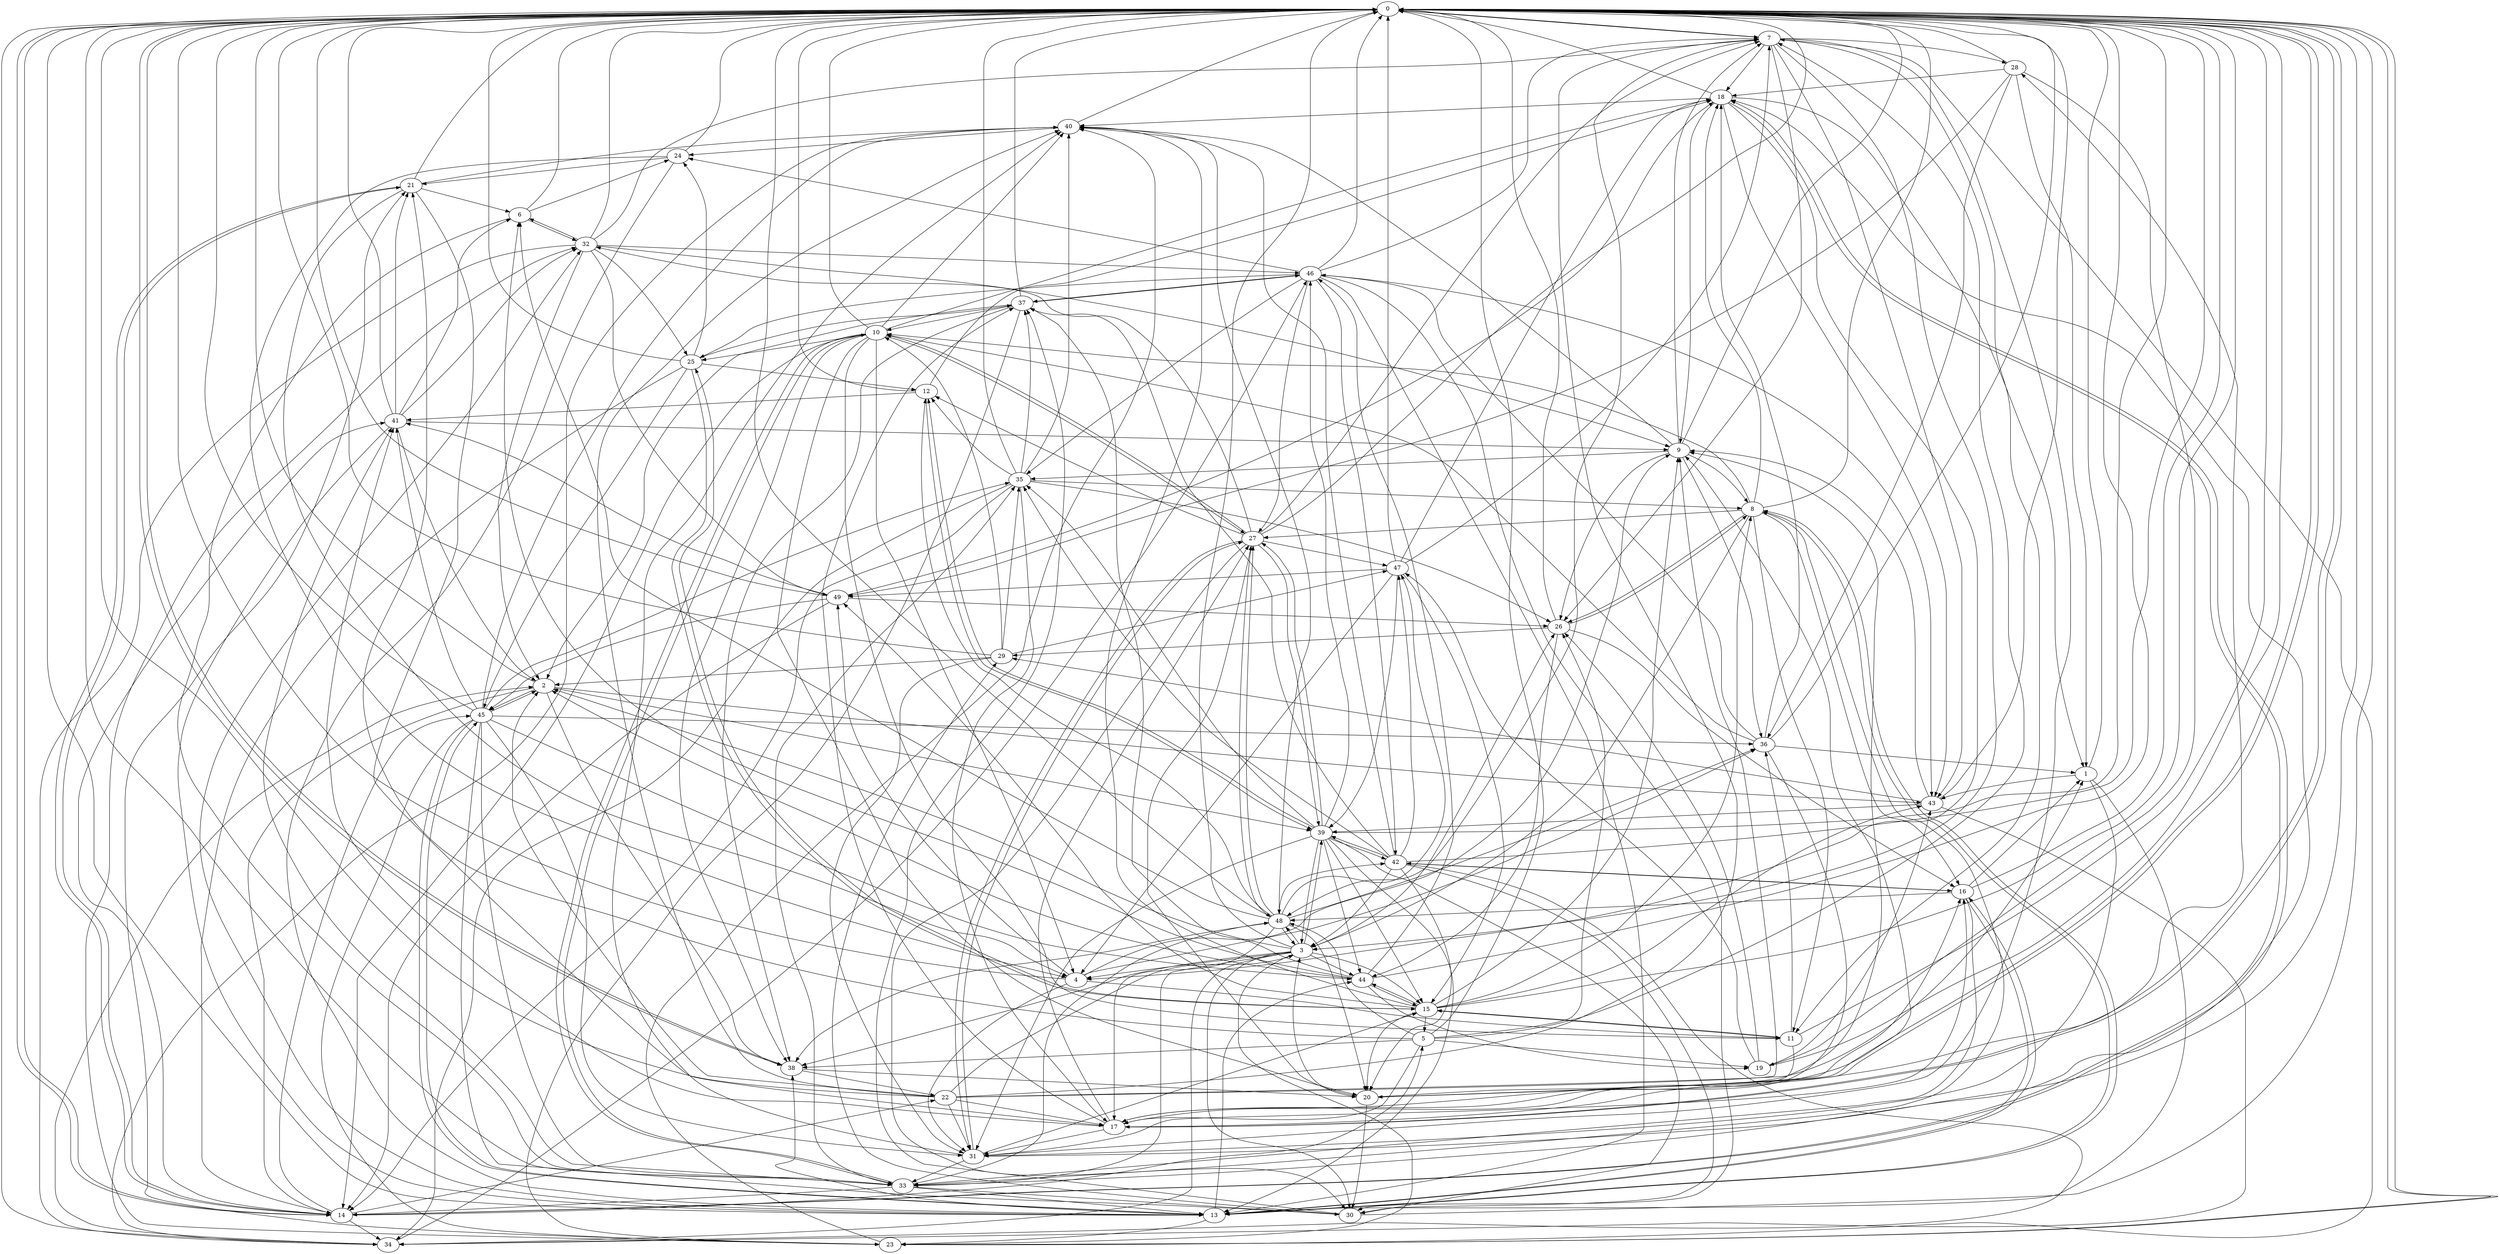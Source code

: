 strict digraph "" {
	0	 [component_delay=3];
	7	 [component_delay=3];
	0 -> 7	 [wire_delay=1];
	14	 [component_delay=3];
	0 -> 14	 [wire_delay=1];
	17	 [component_delay=3];
	0 -> 17	 [wire_delay=1];
	20	 [component_delay=3];
	0 -> 20	 [wire_delay=1];
	23	 [component_delay=3];
	0 -> 23	 [wire_delay=1];
	38	 [component_delay=3];
	0 -> 38	 [wire_delay=1];
	1	 [component_delay=3];
	1 -> 0	 [wire_delay=1];
	13	 [component_delay=3];
	1 -> 13	 [wire_delay=1];
	31	 [component_delay=3];
	1 -> 31	 [wire_delay=1];
	43	 [component_delay=3];
	1 -> 43	 [wire_delay=1];
	2	 [component_delay=3];
	2 -> 0	 [wire_delay=1];
	2 -> 14	 [wire_delay=1];
	2 -> 38	 [wire_delay=1];
	39	 [component_delay=3];
	2 -> 39	 [wire_delay=1];
	2 -> 43	 [wire_delay=1];
	45	 [component_delay=3];
	2 -> 45	 [wire_delay=1];
	3	 [component_delay=3];
	3 -> 0	 [wire_delay=1];
	3 -> 2	 [wire_delay=1];
	4	 [component_delay=3];
	3 -> 4	 [wire_delay=1];
	15	 [component_delay=3];
	3 -> 15	 [wire_delay=1];
	3 -> 23	 [wire_delay=1];
	26	 [component_delay=3];
	3 -> 26	 [wire_delay=1];
	30	 [component_delay=3];
	3 -> 30	 [wire_delay=1];
	33	 [component_delay=3];
	3 -> 33	 [wire_delay=1];
	34	 [component_delay=3];
	3 -> 34	 [wire_delay=1];
	3 -> 38	 [wire_delay=1];
	3 -> 39	 [wire_delay=1];
	44	 [component_delay=3];
	3 -> 44	 [wire_delay=1];
	48	 [component_delay=3];
	3 -> 48	 [wire_delay=1];
	4 -> 0	 [wire_delay=1];
	9	 [component_delay=3];
	4 -> 9	 [wire_delay=1];
	11	 [component_delay=3];
	4 -> 11	 [wire_delay=1];
	4 -> 31	 [wire_delay=1];
	36	 [component_delay=3];
	4 -> 36	 [wire_delay=1];
	49	 [component_delay=3];
	4 -> 49	 [wire_delay=1];
	5	 [component_delay=3];
	5 -> 0	 [wire_delay=1];
	5 -> 7	 [wire_delay=1];
	5 -> 17	 [wire_delay=1];
	19	 [component_delay=3];
	5 -> 19	 [wire_delay=1];
	21	 [component_delay=3];
	5 -> 21	 [wire_delay=1];
	5 -> 26	 [wire_delay=1];
	5 -> 38	 [wire_delay=1];
	5 -> 48	 [wire_delay=1];
	6	 [component_delay=3];
	6 -> 0	 [wire_delay=1];
	24	 [component_delay=3];
	6 -> 24	 [wire_delay=1];
	32	 [component_delay=3];
	6 -> 32	 [wire_delay=1];
	6 -> 33	 [wire_delay=1];
	7 -> 0	 [wire_delay=1];
	7 -> 3	 [wire_delay=1];
	7 -> 11	 [wire_delay=1];
	18	 [component_delay=3];
	7 -> 18	 [wire_delay=1];
	7 -> 26	 [wire_delay=1];
	28	 [component_delay=3];
	7 -> 28	 [wire_delay=1];
	7 -> 31	 [wire_delay=1];
	7 -> 43	 [wire_delay=1];
	7 -> 48	 [wire_delay=1];
	8	 [component_delay=3];
	8 -> 0	 [wire_delay=1];
	8 -> 3	 [wire_delay=1];
	10	 [component_delay=3];
	8 -> 10	 [wire_delay=1];
	8 -> 11	 [wire_delay=1];
	8 -> 13	 [wire_delay=1];
	16	 [component_delay=3];
	8 -> 16	 [wire_delay=1];
	8 -> 18	 [wire_delay=1];
	8 -> 26	 [wire_delay=1];
	27	 [component_delay=3];
	8 -> 27	 [wire_delay=1];
	9 -> 0	 [wire_delay=1];
	9 -> 7	 [wire_delay=1];
	9 -> 8	 [wire_delay=1];
	9 -> 26	 [wire_delay=1];
	35	 [component_delay=3];
	9 -> 35	 [wire_delay=1];
	9 -> 36	 [wire_delay=1];
	40	 [component_delay=3];
	9 -> 40	 [wire_delay=1];
	10 -> 0	 [wire_delay=1];
	10 -> 4	 [wire_delay=1];
	10 -> 11	 [wire_delay=1];
	10 -> 14	 [wire_delay=1];
	10 -> 18	 [wire_delay=1];
	10 -> 20	 [wire_delay=1];
	25	 [component_delay=3];
	10 -> 25	 [wire_delay=1];
	10 -> 27	 [wire_delay=1];
	10 -> 33	 [wire_delay=1];
	10 -> 38	 [wire_delay=1];
	10 -> 40	 [wire_delay=1];
	11 -> 0	 [wire_delay=1];
	11 -> 15	 [wire_delay=1];
	11 -> 17	 [wire_delay=1];
	11 -> 36	 [wire_delay=1];
	12	 [component_delay=3];
	12 -> 0	 [wire_delay=1];
	12 -> 18	 [wire_delay=1];
	12 -> 39	 [wire_delay=1];
	41	 [component_delay=3];
	12 -> 41	 [wire_delay=1];
	13 -> 0	 [wire_delay=1];
	13 -> 8	 [wire_delay=1];
	13 -> 16	 [wire_delay=1];
	13 -> 23	 [wire_delay=1];
	13 -> 32	 [wire_delay=1];
	13 -> 38	 [wire_delay=1];
	13 -> 44	 [wire_delay=1];
	13 -> 45	 [wire_delay=1];
	14 -> 0	 [wire_delay=1];
	14 -> 5	 [wire_delay=1];
	14 -> 18	 [wire_delay=1];
	14 -> 21	 [wire_delay=1];
	22	 [component_delay=3];
	14 -> 22	 [wire_delay=1];
	14 -> 34	 [wire_delay=1];
	14 -> 41	 [wire_delay=1];
	14 -> 45	 [wire_delay=1];
	15 -> 0	 [wire_delay=1];
	15 -> 5	 [wire_delay=1];
	15 -> 8	 [wire_delay=1];
	15 -> 9	 [wire_delay=1];
	15 -> 11	 [wire_delay=1];
	15 -> 20	 [wire_delay=1];
	15 -> 25	 [wire_delay=1];
	15 -> 40	 [wire_delay=1];
	15 -> 43	 [wire_delay=1];
	15 -> 44	 [wire_delay=1];
	15 -> 49	 [wire_delay=1];
	16 -> 0	 [wire_delay=1];
	16 -> 1	 [wire_delay=1];
	16 -> 13	 [wire_delay=1];
	16 -> 33	 [wire_delay=1];
	42	 [component_delay=3];
	16 -> 42	 [wire_delay=1];
	16 -> 48	 [wire_delay=1];
	17 -> 0	 [wire_delay=1];
	17 -> 9	 [wire_delay=1];
	17 -> 27	 [wire_delay=1];
	17 -> 28	 [wire_delay=1];
	17 -> 31	 [wire_delay=1];
	37	 [component_delay=3];
	17 -> 37	 [wire_delay=1];
	17 -> 41	 [wire_delay=1];
	18 -> 0	 [wire_delay=1];
	18 -> 1	 [wire_delay=1];
	18 -> 4	 [wire_delay=1];
	18 -> 9	 [wire_delay=1];
	18 -> 14	 [wire_delay=1];
	18 -> 40	 [wire_delay=1];
	18 -> 43	 [wire_delay=1];
	19 -> 0	 [wire_delay=1];
	19 -> 26	 [wire_delay=1];
	19 -> 43	 [wire_delay=1];
	47	 [component_delay=3];
	19 -> 47	 [wire_delay=1];
	20 -> 0	 [wire_delay=1];
	20 -> 3	 [wire_delay=1];
	20 -> 9	 [wire_delay=1];
	20 -> 16	 [wire_delay=1];
	20 -> 27	 [wire_delay=1];
	20 -> 30	 [wire_delay=1];
	21 -> 0	 [wire_delay=1];
	21 -> 4	 [wire_delay=1];
	21 -> 6	 [wire_delay=1];
	21 -> 14	 [wire_delay=1];
	21 -> 17	 [wire_delay=1];
	21 -> 40	 [wire_delay=1];
	22 -> 0	 [wire_delay=1];
	22 -> 1	 [wire_delay=1];
	22 -> 2	 [wire_delay=1];
	22 -> 3	 [wire_delay=1];
	22 -> 7	 [wire_delay=1];
	22 -> 9	 [wire_delay=1];
	22 -> 17	 [wire_delay=1];
	22 -> 31	 [wire_delay=1];
	22 -> 40	 [wire_delay=1];
	23 -> 0	 [wire_delay=1];
	23 -> 7	 [wire_delay=1];
	23 -> 21	 [wire_delay=1];
	23 -> 32	 [wire_delay=1];
	23 -> 40	 [wire_delay=1];
	24 -> 0	 [wire_delay=1];
	24 -> 4	 [wire_delay=1];
	24 -> 13	 [wire_delay=1];
	24 -> 21	 [wire_delay=1];
	25 -> 0	 [wire_delay=1];
	25 -> 12	 [wire_delay=1];
	25 -> 14	 [wire_delay=1];
	25 -> 15	 [wire_delay=1];
	25 -> 24	 [wire_delay=1];
	25 -> 37	 [wire_delay=1];
	25 -> 45	 [wire_delay=1];
	26 -> 0	 [wire_delay=1];
	26 -> 8	 [wire_delay=1];
	26 -> 16	 [wire_delay=1];
	29	 [component_delay=3];
	26 -> 29	 [wire_delay=1];
	26 -> 44	 [wire_delay=1];
	27 -> 0	 [wire_delay=1];
	27 -> 7	 [wire_delay=1];
	27 -> 10	 [wire_delay=1];
	27 -> 12	 [wire_delay=1];
	27 -> 30	 [wire_delay=1];
	27 -> 31	 [wire_delay=1];
	27 -> 32	 [wire_delay=1];
	27 -> 39	 [wire_delay=1];
	27 -> 47	 [wire_delay=1];
	27 -> 48	 [wire_delay=1];
	28 -> 0	 [wire_delay=1];
	28 -> 1	 [wire_delay=1];
	28 -> 18	 [wire_delay=1];
	28 -> 19	 [wire_delay=1];
	28 -> 36	 [wire_delay=1];
	28 -> 49	 [wire_delay=1];
	29 -> 0	 [wire_delay=1];
	29 -> 2	 [wire_delay=1];
	29 -> 10	 [wire_delay=1];
	29 -> 31	 [wire_delay=1];
	29 -> 35	 [wire_delay=1];
	29 -> 47	 [wire_delay=1];
	30 -> 0	 [wire_delay=1];
	30 -> 29	 [wire_delay=1];
	30 -> 37	 [wire_delay=1];
	31 -> 0	 [wire_delay=1];
	31 -> 15	 [wire_delay=1];
	31 -> 16	 [wire_delay=1];
	31 -> 27	 [wire_delay=1];
	31 -> 33	 [wire_delay=1];
	31 -> 40	 [wire_delay=1];
	32 -> 0	 [wire_delay=1];
	32 -> 2	 [wire_delay=1];
	32 -> 6	 [wire_delay=1];
	32 -> 7	 [wire_delay=1];
	32 -> 9	 [wire_delay=1];
	32 -> 25	 [wire_delay=1];
	32 -> 34	 [wire_delay=1];
	46	 [component_delay=3];
	32 -> 46	 [wire_delay=1];
	32 -> 49	 [wire_delay=1];
	33 -> 0	 [wire_delay=1];
	33 -> 8	 [wire_delay=1];
	33 -> 10	 [wire_delay=1];
	33 -> 13	 [wire_delay=1];
	33 -> 14	 [wire_delay=1];
	33 -> 18	 [wire_delay=1];
	33 -> 30	 [wire_delay=1];
	33 -> 35	 [wire_delay=1];
	33 -> 41	 [wire_delay=1];
	33 -> 48	 [wire_delay=1];
	34 -> 0	 [wire_delay=1];
	34 -> 2	 [wire_delay=1];
	34 -> 46	 [wire_delay=1];
	35 -> 0	 [wire_delay=1];
	35 -> 8	 [wire_delay=1];
	35 -> 12	 [wire_delay=1];
	35 -> 14	 [wire_delay=1];
	35 -> 17	 [wire_delay=1];
	35 -> 26	 [wire_delay=1];
	35 -> 34	 [wire_delay=1];
	35 -> 37	 [wire_delay=1];
	35 -> 40	 [wire_delay=1];
	36 -> 0	 [wire_delay=1];
	36 -> 1	 [wire_delay=1];
	36 -> 10	 [wire_delay=1];
	36 -> 17	 [wire_delay=1];
	36 -> 18	 [wire_delay=1];
	36 -> 46	 [wire_delay=1];
	37 -> 0	 [wire_delay=1];
	37 -> 2	 [wire_delay=1];
	37 -> 10	 [wire_delay=1];
	37 -> 23	 [wire_delay=1];
	37 -> 38	 [wire_delay=1];
	37 -> 46	 [wire_delay=1];
	38 -> 0	 [wire_delay=1];
	38 -> 20	 [wire_delay=1];
	38 -> 22	 [wire_delay=1];
	39 -> 0	 [wire_delay=1];
	39 -> 3	 [wire_delay=1];
	39 -> 12	 [wire_delay=1];
	39 -> 13	 [wire_delay=1];
	39 -> 15	 [wire_delay=1];
	39 -> 27	 [wire_delay=1];
	39 -> 30	 [wire_delay=1];
	39 -> 31	 [wire_delay=1];
	39 -> 35	 [wire_delay=1];
	39 -> 42	 [wire_delay=1];
	39 -> 44	 [wire_delay=1];
	39 -> 46	 [wire_delay=1];
	40 -> 0	 [wire_delay=1];
	40 -> 24	 [wire_delay=1];
	40 -> 34	 [wire_delay=1];
	40 -> 48	 [wire_delay=1];
	41 -> 0	 [wire_delay=1];
	41 -> 2	 [wire_delay=1];
	41 -> 6	 [wire_delay=1];
	41 -> 9	 [wire_delay=1];
	41 -> 13	 [wire_delay=1];
	41 -> 21	 [wire_delay=1];
	41 -> 32	 [wire_delay=1];
	42 -> 0	 [wire_delay=1];
	42 -> 3	 [wire_delay=1];
	42 -> 16	 [wire_delay=1];
	42 -> 20	 [wire_delay=1];
	42 -> 30	 [wire_delay=1];
	42 -> 34	 [wire_delay=1];
	42 -> 35	 [wire_delay=1];
	42 -> 37	 [wire_delay=1];
	42 -> 39	 [wire_delay=1];
	42 -> 40	 [wire_delay=1];
	42 -> 47	 [wire_delay=1];
	43 -> 0	 [wire_delay=1];
	43 -> 9	 [wire_delay=1];
	43 -> 29	 [wire_delay=1];
	43 -> 34	 [wire_delay=1];
	43 -> 39	 [wire_delay=1];
	44 -> 0	 [wire_delay=1];
	44 -> 2	 [wire_delay=1];
	44 -> 6	 [wire_delay=1];
	44 -> 15	 [wire_delay=1];
	44 -> 19	 [wire_delay=1];
	44 -> 37	 [wire_delay=1];
	44 -> 46	 [wire_delay=1];
	45 -> 0	 [wire_delay=1];
	45 -> 2	 [wire_delay=1];
	45 -> 13	 [wire_delay=1];
	45 -> 23	 [wire_delay=1];
	45 -> 30	 [wire_delay=1];
	45 -> 31	 [wire_delay=1];
	45 -> 33	 [wire_delay=1];
	45 -> 35	 [wire_delay=1];
	45 -> 36	 [wire_delay=1];
	45 -> 40	 [wire_delay=1];
	45 -> 41	 [wire_delay=1];
	45 -> 44	 [wire_delay=1];
	46 -> 0	 [wire_delay=1];
	46 -> 7	 [wire_delay=1];
	46 -> 13	 [wire_delay=1];
	46 -> 24	 [wire_delay=1];
	46 -> 25	 [wire_delay=1];
	46 -> 27	 [wire_delay=1];
	46 -> 30	 [wire_delay=1];
	46 -> 35	 [wire_delay=1];
	46 -> 37	 [wire_delay=1];
	46 -> 42	 [wire_delay=1];
	46 -> 43	 [wire_delay=1];
	47 -> 0	 [wire_delay=1];
	47 -> 4	 [wire_delay=1];
	47 -> 7	 [wire_delay=1];
	47 -> 15	 [wire_delay=1];
	47 -> 18	 [wire_delay=1];
	47 -> 39	 [wire_delay=1];
	47 -> 49	 [wire_delay=1];
	48 -> 0	 [wire_delay=1];
	48 -> 3	 [wire_delay=1];
	48 -> 6	 [wire_delay=1];
	48 -> 12	 [wire_delay=1];
	48 -> 17	 [wire_delay=1];
	48 -> 20	 [wire_delay=1];
	48 -> 27	 [wire_delay=1];
	48 -> 36	 [wire_delay=1];
	48 -> 38	 [wire_delay=1];
	48 -> 42	 [wire_delay=1];
	48 -> 47	 [wire_delay=1];
	49 -> 0	 [wire_delay=1];
	49 -> 14	 [wire_delay=1];
	49 -> 18	 [wire_delay=1];
	49 -> 26	 [wire_delay=1];
	49 -> 41	 [wire_delay=1];
	49 -> 45	 [wire_delay=1];
}
